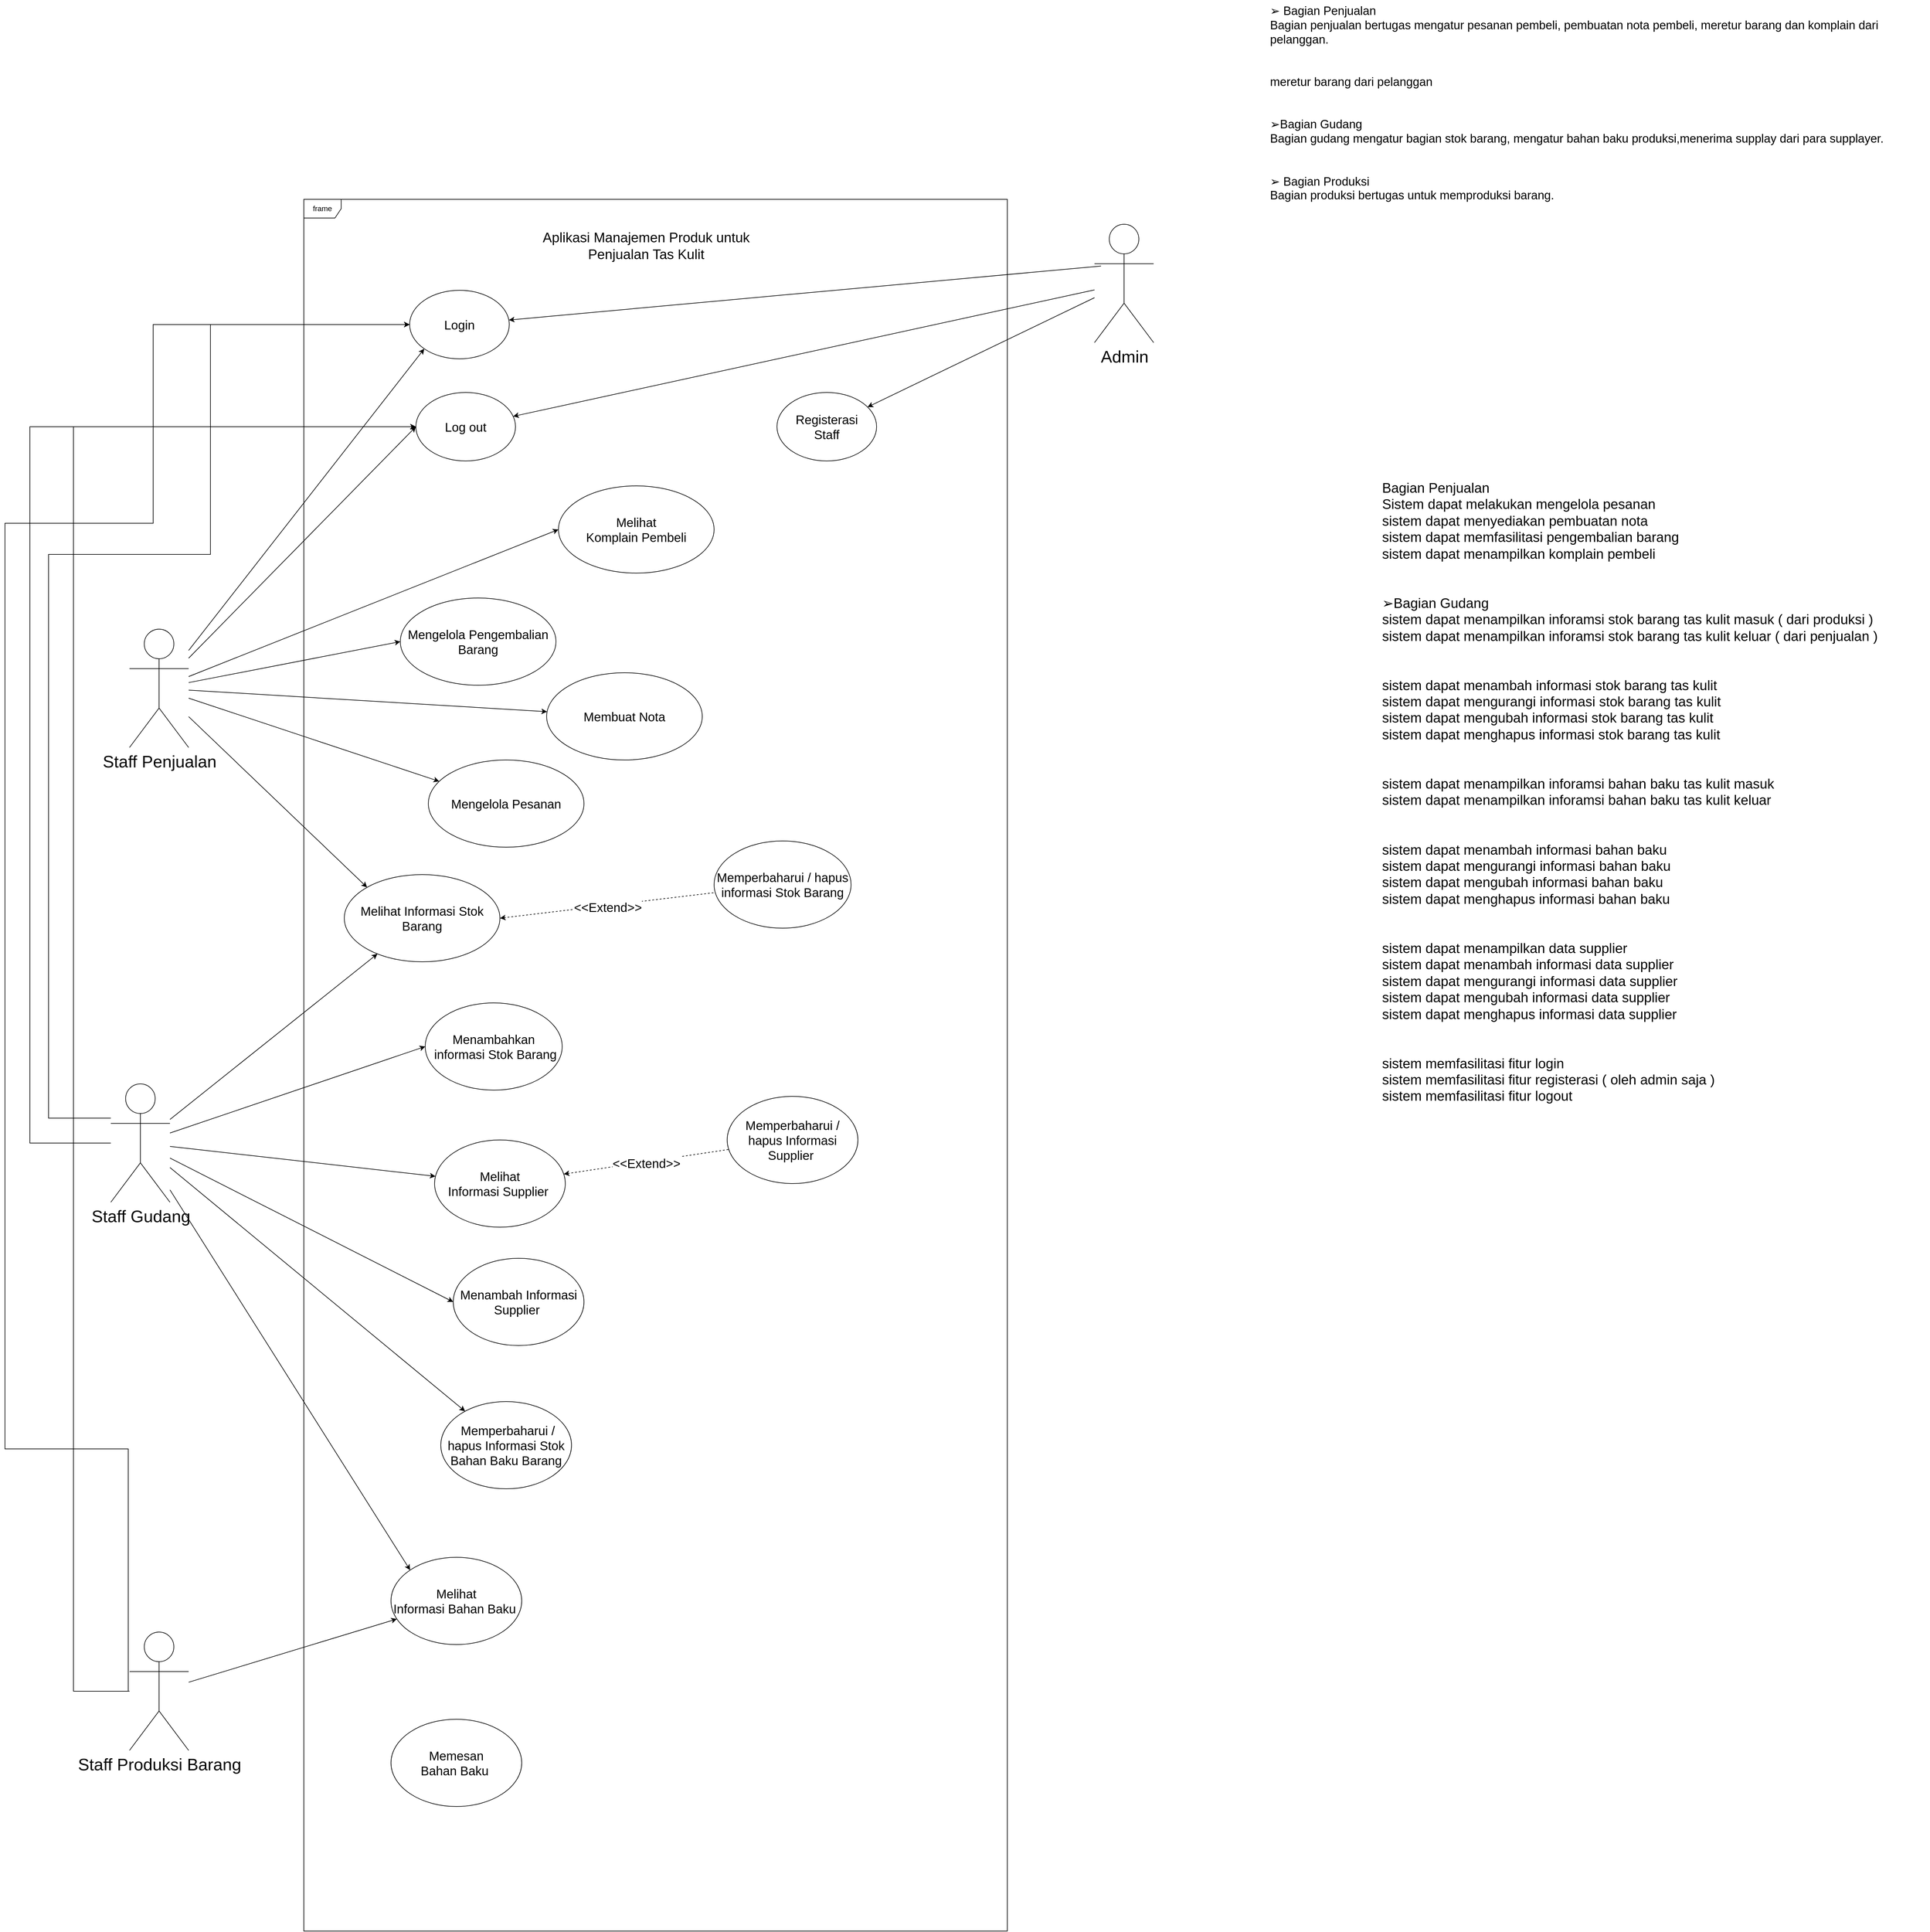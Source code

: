 <mxfile version="21.1.1" type="github">
  <diagram name="Page-1" id="xjvxwk_3kaTPLV7VPJxn">
    <mxGraphModel dx="2118" dy="2866" grid="1" gridSize="10" guides="1" tooltips="1" connect="1" arrows="1" fold="1" page="1" pageScale="1" pageWidth="1169" pageHeight="827" math="0" shadow="0">
      <root>
        <mxCell id="0" />
        <mxCell id="1" parent="0" />
        <mxCell id="IXw6Qi-PNi6ADlv29cn4-34" style="rounded=0;orthogonalLoop=1;jettySize=auto;html=1;" parent="1" source="IXw6Qi-PNi6ADlv29cn4-1" target="IXw6Qi-PNi6ADlv29cn4-30" edge="1">
          <mxGeometry relative="1" as="geometry" />
        </mxCell>
        <mxCell id="IXw6Qi-PNi6ADlv29cn4-37" style="rounded=0;orthogonalLoop=1;jettySize=auto;html=1;entryX=0;entryY=0.5;entryDx=0;entryDy=0;" parent="1" source="IXw6Qi-PNi6ADlv29cn4-1" target="IXw6Qi-PNi6ADlv29cn4-35" edge="1">
          <mxGeometry relative="1" as="geometry" />
        </mxCell>
        <mxCell id="IXw6Qi-PNi6ADlv29cn4-61" style="edgeStyle=none;rounded=0;orthogonalLoop=1;jettySize=auto;html=1;" parent="1" source="IXw6Qi-PNi6ADlv29cn4-1" target="IXw6Qi-PNi6ADlv29cn4-49" edge="1">
          <mxGeometry relative="1" as="geometry" />
        </mxCell>
        <mxCell id="IXw6Qi-PNi6ADlv29cn4-66" style="edgeStyle=none;rounded=0;orthogonalLoop=1;jettySize=auto;html=1;entryX=0;entryY=0;entryDx=0;entryDy=0;" parent="1" source="IXw6Qi-PNi6ADlv29cn4-1" target="IXw6Qi-PNi6ADlv29cn4-50" edge="1">
          <mxGeometry relative="1" as="geometry" />
        </mxCell>
        <mxCell id="IXw6Qi-PNi6ADlv29cn4-67" style="edgeStyle=orthogonalEdgeStyle;rounded=0;orthogonalLoop=1;jettySize=auto;html=1;" parent="1" source="IXw6Qi-PNi6ADlv29cn4-1" target="IXw6Qi-PNi6ADlv29cn4-13" edge="1">
          <mxGeometry relative="1" as="geometry">
            <Array as="points">
              <mxPoint x="100" y="805" />
              <mxPoint x="100" y="-100" />
              <mxPoint x="360" y="-100" />
              <mxPoint x="360" y="-469" />
            </Array>
          </mxGeometry>
        </mxCell>
        <mxCell id="IXw6Qi-PNi6ADlv29cn4-69" style="edgeStyle=none;rounded=0;orthogonalLoop=1;jettySize=auto;html=1;entryX=0;entryY=0.5;entryDx=0;entryDy=0;" parent="1" source="IXw6Qi-PNi6ADlv29cn4-1" target="IXw6Qi-PNi6ADlv29cn4-68" edge="1">
          <mxGeometry relative="1" as="geometry" />
        </mxCell>
        <mxCell id="IXw6Qi-PNi6ADlv29cn4-82" style="edgeStyle=elbowEdgeStyle;rounded=0;orthogonalLoop=1;jettySize=auto;html=1;" parent="1" source="IXw6Qi-PNi6ADlv29cn4-1" target="IXw6Qi-PNi6ADlv29cn4-80" edge="1">
          <mxGeometry relative="1" as="geometry">
            <Array as="points">
              <mxPoint x="70" y="270" />
            </Array>
          </mxGeometry>
        </mxCell>
        <mxCell id="ZU9HFq3ehsjZUplSAfVW-4" style="rounded=0;orthogonalLoop=1;jettySize=auto;html=1;" edge="1" parent="1" source="IXw6Qi-PNi6ADlv29cn4-1" target="IXw6Qi-PNi6ADlv29cn4-28">
          <mxGeometry relative="1" as="geometry" />
        </mxCell>
        <mxCell id="IXw6Qi-PNi6ADlv29cn4-1" value="Staff Gudang" style="shape=umlActor;verticalLabelPosition=bottom;verticalAlign=top;html=1;fontSize=27;" parent="1" vertex="1">
          <mxGeometry x="200" y="750" width="95" height="190" as="geometry" />
        </mxCell>
        <mxCell id="IXw6Qi-PNi6ADlv29cn4-6" value="frame" style="shape=umlFrame;whiteSpace=wrap;html=1;pointerEvents=0;" parent="1" vertex="1">
          <mxGeometry x="510" y="-670" width="1130" height="2780" as="geometry" />
        </mxCell>
        <mxCell id="IXw6Qi-PNi6ADlv29cn4-12" value="&lt;font style=&quot;font-size: 22px;&quot;&gt;Bagian Penjualan&lt;br style=&quot;font-size: 22px;&quot;&gt;Sistem dapat melakukan mengelola pesanan&amp;nbsp;&lt;br style=&quot;font-size: 22px;&quot;&gt;sistem dapat menyediakan pembuatan nota&amp;nbsp;&lt;br style=&quot;font-size: 22px;&quot;&gt;sistem dapat memfasilitasi pengembalian barang&lt;br style=&quot;font-size: 22px;&quot;&gt;sistem dapat menampilkan komplain pembeli&lt;br style=&quot;font-size: 22px;&quot;&gt;&lt;br style=&quot;font-size: 22px;&quot;&gt;&lt;br style=&quot;font-size: 22px;&quot;&gt;➢Bagian Gudang&lt;br style=&quot;font-size: 22px;&quot;&gt;sistem dapat menampilkan inforamsi stok barang tas kulit masuk ( dari produksi )&lt;br style=&quot;font-size: 22px;&quot;&gt;sistem dapat menampilkan inforamsi stok barang tas kulit keluar ( dari penjualan )&lt;br style=&quot;font-size: 22px;&quot;&gt;&lt;br style=&quot;font-size: 22px;&quot;&gt;&lt;br style=&quot;font-size: 22px;&quot;&gt;sistem dapat menambah informasi stok barang tas kulit&lt;br style=&quot;font-size: 22px;&quot;&gt;sistem dapat mengurangi informasi stok barang tas kulit&lt;br style=&quot;font-size: 22px;&quot;&gt;sistem dapat mengubah informasi stok barang tas kulit&lt;br style=&quot;font-size: 22px;&quot;&gt;sistem dapat menghapus informasi stok barang tas kulit&lt;br style=&quot;font-size: 22px;&quot;&gt;&lt;br style=&quot;font-size: 22px;&quot;&gt;&lt;br style=&quot;font-size: 22px;&quot;&gt;sistem dapat menampilkan inforamsi bahan baku tas kulit masuk&lt;br style=&quot;font-size: 22px;&quot;&gt;sistem dapat menampilkan inforamsi bahan baku tas kulit keluar&lt;br style=&quot;font-size: 22px;&quot;&gt;&lt;br style=&quot;font-size: 22px;&quot;&gt;&lt;br style=&quot;font-size: 22px;&quot;&gt;sistem dapat menambah informasi bahan baku&lt;br style=&quot;font-size: 22px;&quot;&gt;sistem dapat mengurangi informasi bahan baku&lt;br style=&quot;font-size: 22px;&quot;&gt;sistem dapat mengubah informasi bahan baku&lt;br style=&quot;font-size: 22px;&quot;&gt;sistem dapat menghapus informasi bahan baku&lt;br style=&quot;font-size: 22px;&quot;&gt;&lt;br style=&quot;font-size: 22px;&quot;&gt;&lt;br style=&quot;font-size: 22px;&quot;&gt;sistem dapat menampilkan data supplier&lt;br style=&quot;font-size: 22px;&quot;&gt;sistem dapat menambah informasi data supplier&lt;br style=&quot;font-size: 22px;&quot;&gt;sistem dapat mengurangi informasi data supplier&lt;br style=&quot;font-size: 22px;&quot;&gt;sistem dapat mengubah informasi data supplier&lt;br style=&quot;font-size: 22px;&quot;&gt;sistem dapat menghapus informasi data supplier&lt;br style=&quot;font-size: 22px;&quot;&gt;&lt;br style=&quot;font-size: 22px;&quot;&gt;&lt;br style=&quot;font-size: 22px;&quot;&gt;sistem memfasilitasi fitur login&lt;br style=&quot;font-size: 22px;&quot;&gt;sistem memfasilitasi fitur registerasi ( oleh admin saja )&lt;br style=&quot;font-size: 22px;&quot;&gt;sistem memfasilitasi fitur logout&lt;/font&gt;" style="text;whiteSpace=wrap;html=1;fontSize=22;" parent="1" vertex="1">
          <mxGeometry x="2240" y="-226" width="881" height="640" as="geometry" />
        </mxCell>
        <mxCell id="IXw6Qi-PNi6ADlv29cn4-13" value="Login" style="ellipse;whiteSpace=wrap;html=1;fontSize=20;" parent="1" vertex="1">
          <mxGeometry x="680" y="-524" width="160" height="110" as="geometry" />
        </mxCell>
        <mxCell id="IXw6Qi-PNi6ADlv29cn4-17" style="edgeStyle=orthogonalEdgeStyle;rounded=0;orthogonalLoop=1;jettySize=auto;html=1;exitX=0.5;exitY=1;exitDx=0;exitDy=0;" parent="1" edge="1">
          <mxGeometry relative="1" as="geometry">
            <mxPoint x="800" y="873" as="sourcePoint" />
            <mxPoint x="800" y="873" as="targetPoint" />
          </mxGeometry>
        </mxCell>
        <mxCell id="IXw6Qi-PNi6ADlv29cn4-53" style="edgeStyle=none;rounded=0;orthogonalLoop=1;jettySize=auto;html=1;entryX=0;entryY=1;entryDx=0;entryDy=0;" parent="1" source="IXw6Qi-PNi6ADlv29cn4-23" target="IXw6Qi-PNi6ADlv29cn4-13" edge="1">
          <mxGeometry relative="1" as="geometry" />
        </mxCell>
        <mxCell id="IXw6Qi-PNi6ADlv29cn4-64" style="edgeStyle=none;rounded=0;orthogonalLoop=1;jettySize=auto;html=1;entryX=0;entryY=0;entryDx=0;entryDy=0;" parent="1" source="IXw6Qi-PNi6ADlv29cn4-23" target="IXw6Qi-PNi6ADlv29cn4-49" edge="1">
          <mxGeometry relative="1" as="geometry" />
        </mxCell>
        <mxCell id="IXw6Qi-PNi6ADlv29cn4-74" style="edgeStyle=none;rounded=0;orthogonalLoop=1;jettySize=auto;html=1;entryX=0;entryY=0.5;entryDx=0;entryDy=0;" parent="1" source="IXw6Qi-PNi6ADlv29cn4-23" target="IXw6Qi-PNi6ADlv29cn4-73" edge="1">
          <mxGeometry relative="1" as="geometry" />
        </mxCell>
        <mxCell id="IXw6Qi-PNi6ADlv29cn4-75" style="edgeStyle=none;rounded=0;orthogonalLoop=1;jettySize=auto;html=1;entryX=0;entryY=0.5;entryDx=0;entryDy=0;" parent="1" source="IXw6Qi-PNi6ADlv29cn4-23" target="IXw6Qi-PNi6ADlv29cn4-72" edge="1">
          <mxGeometry relative="1" as="geometry" />
        </mxCell>
        <mxCell id="IXw6Qi-PNi6ADlv29cn4-76" style="edgeStyle=none;rounded=0;orthogonalLoop=1;jettySize=auto;html=1;" parent="1" source="IXw6Qi-PNi6ADlv29cn4-23" target="IXw6Qi-PNi6ADlv29cn4-71" edge="1">
          <mxGeometry relative="1" as="geometry" />
        </mxCell>
        <mxCell id="IXw6Qi-PNi6ADlv29cn4-77" style="edgeStyle=none;rounded=0;orthogonalLoop=1;jettySize=auto;html=1;" parent="1" source="IXw6Qi-PNi6ADlv29cn4-23" target="IXw6Qi-PNi6ADlv29cn4-70" edge="1">
          <mxGeometry relative="1" as="geometry" />
        </mxCell>
        <mxCell id="IXw6Qi-PNi6ADlv29cn4-81" style="edgeStyle=none;rounded=0;orthogonalLoop=1;jettySize=auto;html=1;entryX=0;entryY=0.5;entryDx=0;entryDy=0;" parent="1" source="IXw6Qi-PNi6ADlv29cn4-23" target="IXw6Qi-PNi6ADlv29cn4-80" edge="1">
          <mxGeometry relative="1" as="geometry" />
        </mxCell>
        <mxCell id="IXw6Qi-PNi6ADlv29cn4-23" value="Staff Penjualan" style="shape=umlActor;verticalLabelPosition=bottom;verticalAlign=top;html=1;fontSize=27;" parent="1" vertex="1">
          <mxGeometry x="230" y="20" width="95" height="190" as="geometry" />
        </mxCell>
        <mxCell id="IXw6Qi-PNi6ADlv29cn4-55" style="edgeStyle=orthogonalEdgeStyle;rounded=0;orthogonalLoop=1;jettySize=auto;html=1;" parent="1" source="IXw6Qi-PNi6ADlv29cn4-24" target="IXw6Qi-PNi6ADlv29cn4-13" edge="1">
          <mxGeometry relative="1" as="geometry">
            <Array as="points">
              <mxPoint x="228" y="1336" />
              <mxPoint x="30" y="1336" />
              <mxPoint x="30" y="-150" />
              <mxPoint x="268" y="-150" />
              <mxPoint x="268" y="-469" />
            </Array>
          </mxGeometry>
        </mxCell>
        <mxCell id="IXw6Qi-PNi6ADlv29cn4-65" style="edgeStyle=none;rounded=0;orthogonalLoop=1;jettySize=auto;html=1;" parent="1" source="IXw6Qi-PNi6ADlv29cn4-24" target="IXw6Qi-PNi6ADlv29cn4-50" edge="1">
          <mxGeometry relative="1" as="geometry" />
        </mxCell>
        <mxCell id="IXw6Qi-PNi6ADlv29cn4-83" style="edgeStyle=elbowEdgeStyle;rounded=0;orthogonalLoop=1;jettySize=auto;html=1;" parent="1" source="IXw6Qi-PNi6ADlv29cn4-24" target="IXw6Qi-PNi6ADlv29cn4-80" edge="1">
          <mxGeometry relative="1" as="geometry">
            <Array as="points">
              <mxPoint x="140" y="310" />
            </Array>
          </mxGeometry>
        </mxCell>
        <mxCell id="IXw6Qi-PNi6ADlv29cn4-24" value="Staff Produksi Barang" style="shape=umlActor;verticalLabelPosition=bottom;verticalAlign=top;html=1;fontSize=27;" parent="1" vertex="1">
          <mxGeometry x="230" y="1630" width="95" height="190" as="geometry" />
        </mxCell>
        <mxCell id="IXw6Qi-PNi6ADlv29cn4-25" value="Memperbaharui&amp;nbsp;/ hapus informasi Stok Barang" style="ellipse;whiteSpace=wrap;html=1;fontSize=20;" parent="1" vertex="1">
          <mxGeometry x="1169" y="360" width="220" height="140" as="geometry" />
        </mxCell>
        <mxCell id="IXw6Qi-PNi6ADlv29cn4-26" value="➢ Bagian Penjualan&#xa;Bagian penjualan bertugas mengatur pesanan pembeli, pembuatan nota pembeli, meretur barang dan komplain dari pelanggan.&#xa;&#xa;&#xa;meretur barang dari pelanggan&#xa;&#xa;&#xa;➢Bagian Gudang&#xa;Bagian gudang mengatur bagian stok barang, mengatur bahan baku produksi,menerima supplay dari para supplayer.&#xa;&#xa;&#xa;➢ Bagian Produksi&#xa;Bagian produksi bertugas untuk memproduksi barang." style="text;whiteSpace=wrap;html=1;fontSize=19;" parent="1" vertex="1">
          <mxGeometry x="2060" y="-990" width="1040" height="240" as="geometry" />
        </mxCell>
        <mxCell id="IXw6Qi-PNi6ADlv29cn4-27" value="Aplikasi Manajemen Produk untuk Penjualan Tas Kulit" style="text;html=1;strokeColor=none;fillColor=none;align=center;verticalAlign=middle;whiteSpace=wrap;rounded=0;fontSize=22;" parent="1" vertex="1">
          <mxGeometry x="880" y="-610" width="360" height="30" as="geometry" />
        </mxCell>
        <mxCell id="IXw6Qi-PNi6ADlv29cn4-28" value="&amp;nbsp;Memperbaharui&amp;nbsp;/ hapus Informasi Stok Bahan Baku Barang" style="ellipse;whiteSpace=wrap;html=1;fontSize=20;" parent="1" vertex="1">
          <mxGeometry x="730" y="1260" width="210" height="140" as="geometry" />
        </mxCell>
        <mxCell id="IXw6Qi-PNi6ADlv29cn4-29" value="Memperbaharui / hapus Informasi Supplier&amp;nbsp;" style="ellipse;whiteSpace=wrap;html=1;fontSize=20;" parent="1" vertex="1">
          <mxGeometry x="1190" y="770" width="210" height="140" as="geometry" />
        </mxCell>
        <mxCell id="IXw6Qi-PNi6ADlv29cn4-43" value="&lt;font style=&quot;font-size: 20px;&quot;&gt;&amp;lt;&amp;lt;Extend&amp;gt;&amp;gt;&lt;/font&gt;" style="edgeStyle=none;rounded=0;orthogonalLoop=1;jettySize=auto;html=1;dashed=1;endArrow=none;endFill=0;startArrow=classic;startFill=1;" parent="1" source="IXw6Qi-PNi6ADlv29cn4-30" target="IXw6Qi-PNi6ADlv29cn4-29" edge="1">
          <mxGeometry x="-0.01" y="-2" relative="1" as="geometry">
            <Array as="points" />
            <mxPoint x="1" as="offset" />
          </mxGeometry>
        </mxCell>
        <mxCell id="IXw6Qi-PNi6ADlv29cn4-30" value="Melihat&lt;br&gt;Informasi Supplier&amp;nbsp;" style="ellipse;whiteSpace=wrap;html=1;fontSize=20;" parent="1" vertex="1">
          <mxGeometry x="720" y="840" width="210" height="140" as="geometry" />
        </mxCell>
        <mxCell id="IXw6Qi-PNi6ADlv29cn4-35" value="Menambah Informasi Supplier&amp;nbsp;" style="ellipse;whiteSpace=wrap;html=1;fontSize=20;" parent="1" vertex="1">
          <mxGeometry x="750" y="1030" width="210" height="140" as="geometry" />
        </mxCell>
        <mxCell id="IXw6Qi-PNi6ADlv29cn4-49" value="Melihat Informasi Stok Barang" style="ellipse;whiteSpace=wrap;html=1;fontSize=20;" parent="1" vertex="1">
          <mxGeometry x="575" y="414" width="250" height="140" as="geometry" />
        </mxCell>
        <mxCell id="IXw6Qi-PNi6ADlv29cn4-50" value="Melihat&lt;br&gt;Informasi Bahan Baku&amp;nbsp;" style="ellipse;whiteSpace=wrap;html=1;fontSize=20;" parent="1" vertex="1">
          <mxGeometry x="650" y="1510" width="210" height="140" as="geometry" />
        </mxCell>
        <mxCell id="IXw6Qi-PNi6ADlv29cn4-79" style="edgeStyle=none;rounded=0;orthogonalLoop=1;jettySize=auto;html=1;" parent="1" source="IXw6Qi-PNi6ADlv29cn4-56" target="IXw6Qi-PNi6ADlv29cn4-78" edge="1">
          <mxGeometry relative="1" as="geometry" />
        </mxCell>
        <mxCell id="ZU9HFq3ehsjZUplSAfVW-8" style="rounded=0;orthogonalLoop=1;jettySize=auto;html=1;" edge="1" parent="1" source="IXw6Qi-PNi6ADlv29cn4-56" target="IXw6Qi-PNi6ADlv29cn4-80">
          <mxGeometry relative="1" as="geometry" />
        </mxCell>
        <mxCell id="IXw6Qi-PNi6ADlv29cn4-56" value="Admin" style="shape=umlActor;verticalLabelPosition=bottom;verticalAlign=top;html=1;fontSize=27;" parent="1" vertex="1">
          <mxGeometry x="1780" y="-630" width="95" height="190" as="geometry" />
        </mxCell>
        <mxCell id="IXw6Qi-PNi6ADlv29cn4-63" value="&lt;font style=&quot;font-size: 20px;&quot;&gt;&amp;lt;&amp;lt;Extend&amp;gt;&amp;gt;&lt;/font&gt;" style="edgeStyle=none;rounded=0;orthogonalLoop=1;jettySize=auto;html=1;dashed=1;endArrow=none;endFill=0;startArrow=classic;startFill=1;exitX=1;exitY=0.5;exitDx=0;exitDy=0;" parent="1" source="IXw6Qi-PNi6ADlv29cn4-49" target="IXw6Qi-PNi6ADlv29cn4-25" edge="1">
          <mxGeometry x="-0.01" y="-2" relative="1" as="geometry">
            <mxPoint x="818" y="544.5" as="sourcePoint" />
            <mxPoint x="1040" y="515.5" as="targetPoint" />
            <Array as="points" />
            <mxPoint x="1" as="offset" />
          </mxGeometry>
        </mxCell>
        <mxCell id="IXw6Qi-PNi6ADlv29cn4-68" value="Menambahkan&lt;br&gt;&amp;nbsp;informasi Stok Barang" style="ellipse;whiteSpace=wrap;html=1;fontSize=20;" parent="1" vertex="1">
          <mxGeometry x="705" y="620" width="220" height="140" as="geometry" />
        </mxCell>
        <mxCell id="IXw6Qi-PNi6ADlv29cn4-70" value="Mengelola Pesanan" style="ellipse;whiteSpace=wrap;html=1;fontSize=20;" parent="1" vertex="1">
          <mxGeometry x="710" y="230" width="250" height="140" as="geometry" />
        </mxCell>
        <mxCell id="IXw6Qi-PNi6ADlv29cn4-71" value="Membuat Nota" style="ellipse;whiteSpace=wrap;html=1;fontSize=20;" parent="1" vertex="1">
          <mxGeometry x="900" y="90" width="250" height="140" as="geometry" />
        </mxCell>
        <mxCell id="IXw6Qi-PNi6ADlv29cn4-72" value="Mengelola Pengembalian Barang" style="ellipse;whiteSpace=wrap;html=1;fontSize=20;" parent="1" vertex="1">
          <mxGeometry x="665" y="-30" width="250" height="140" as="geometry" />
        </mxCell>
        <mxCell id="IXw6Qi-PNi6ADlv29cn4-73" value="Melihat &lt;br&gt;Komplain Pembeli" style="ellipse;whiteSpace=wrap;html=1;fontSize=20;" parent="1" vertex="1">
          <mxGeometry x="919" y="-210" width="250" height="140" as="geometry" />
        </mxCell>
        <mxCell id="IXw6Qi-PNi6ADlv29cn4-78" value="Registerasi &lt;br&gt;Staff" style="ellipse;whiteSpace=wrap;html=1;fontSize=20;" parent="1" vertex="1">
          <mxGeometry x="1270" y="-360" width="160" height="110" as="geometry" />
        </mxCell>
        <mxCell id="IXw6Qi-PNi6ADlv29cn4-80" value="Log out" style="ellipse;whiteSpace=wrap;html=1;fontSize=20;" parent="1" vertex="1">
          <mxGeometry x="690" y="-360" width="160" height="110" as="geometry" />
        </mxCell>
        <mxCell id="ZU9HFq3ehsjZUplSAfVW-3" value="Memesan&lt;br&gt;Bahan Baku&amp;nbsp;" style="ellipse;whiteSpace=wrap;html=1;fontSize=20;" vertex="1" parent="1">
          <mxGeometry x="650" y="1770" width="210" height="140" as="geometry" />
        </mxCell>
        <mxCell id="ZU9HFq3ehsjZUplSAfVW-5" style="edgeStyle=none;rounded=0;orthogonalLoop=1;jettySize=auto;html=1;exitX=0.11;exitY=0.353;exitDx=0;exitDy=0;exitPerimeter=0;" edge="1" parent="1" source="IXw6Qi-PNi6ADlv29cn4-56" target="IXw6Qi-PNi6ADlv29cn4-13">
          <mxGeometry relative="1" as="geometry">
            <mxPoint x="1880" y="-469" as="sourcePoint" />
            <mxPoint x="1432" y="-319" as="targetPoint" />
          </mxGeometry>
        </mxCell>
      </root>
    </mxGraphModel>
  </diagram>
</mxfile>
